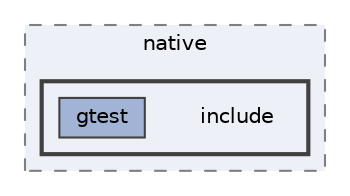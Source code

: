 digraph "C:/Users/taisei/Desktop/main/program/研究/DesignLab/packages/Microsoft.googletest.v140.windesktop.msvcstl.static.rt-dyn.1.8.1.7/build/native/include"
{
 // LATEX_PDF_SIZE
  bgcolor="transparent";
  edge [fontname=Helvetica,fontsize=10,labelfontname=Helvetica,labelfontsize=10];
  node [fontname=Helvetica,fontsize=10,shape=box,height=0.2,width=0.4];
  compound=true
  subgraph clusterdir_1b6cd15106e7963b35b2adbfa3b3a818 {
    graph [ bgcolor="#edf0f7", pencolor="grey50", label="native", fontname=Helvetica,fontsize=10 style="filled,dashed", URL="dir_1b6cd15106e7963b35b2adbfa3b3a818.html",tooltip=""]
  subgraph clusterdir_b5721a04d4e7bb8c13a31fad7beeab6b {
    graph [ bgcolor="#edf0f7", pencolor="grey25", label="", fontname=Helvetica,fontsize=10 style="filled,bold", URL="dir_b5721a04d4e7bb8c13a31fad7beeab6b.html",tooltip=""]
    dir_b5721a04d4e7bb8c13a31fad7beeab6b [shape=plaintext, label="include"];
  dir_195a166c7c0a72538f164b3840f9de92 [label="gtest", fillcolor="#a2b4d6", color="grey25", style="filled", URL="dir_195a166c7c0a72538f164b3840f9de92.html",tooltip=""];
  }
  }
}
